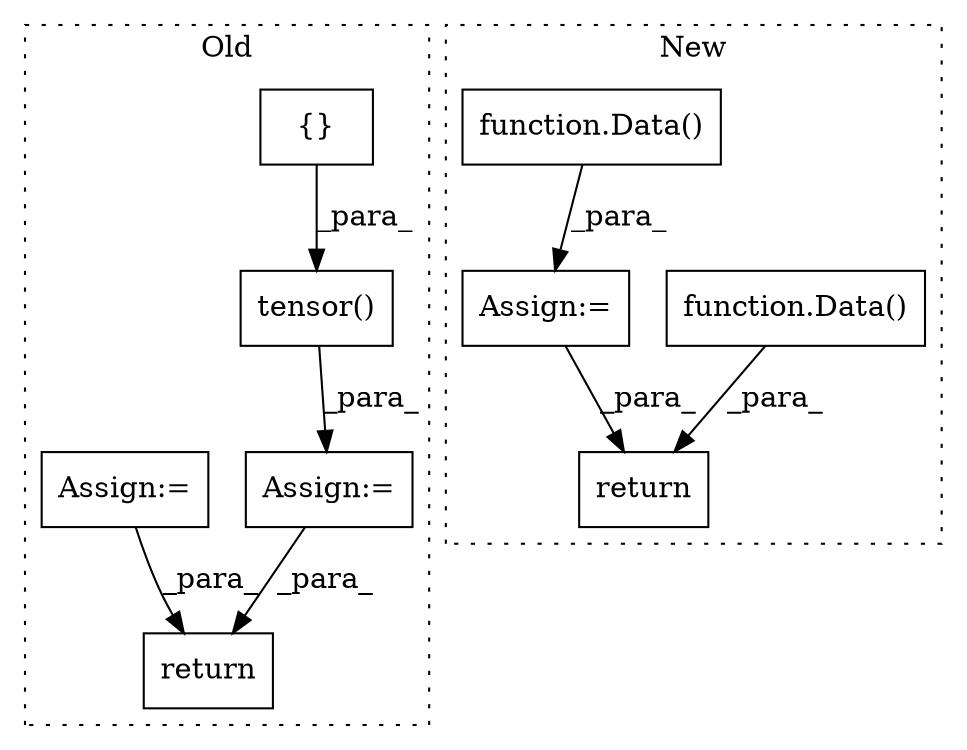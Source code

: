 digraph G {
subgraph cluster0 {
1 [label="return" a="93" s="1560" l="7" shape="box"];
5 [label="tensor()" a="75" s="1152,1355" l="22,36" shape="box"];
6 [label="{}" a="59" s="1174,1344" l="14,0" shape="box"];
7 [label="Assign:=" a="68" s="1546" l="3" shape="box"];
8 [label="Assign:=" a="68" s="1520" l="3" shape="box"];
label = "Old";
style="dotted";
}
subgraph cluster1 {
2 [label="function.Data()" a="75" s="302" l="683" shape="box"];
3 [label="return" a="93" s="2299" l="7" shape="box"];
4 [label="function.Data()" a="75" s="1621" l="383" shape="box"];
9 [label="Assign:=" a="68" s="1618" l="3" shape="box"];
label = "New";
style="dotted";
}
2 -> 3 [label="_para_"];
4 -> 9 [label="_para_"];
5 -> 7 [label="_para_"];
6 -> 5 [label="_para_"];
7 -> 1 [label="_para_"];
8 -> 1 [label="_para_"];
9 -> 3 [label="_para_"];
}